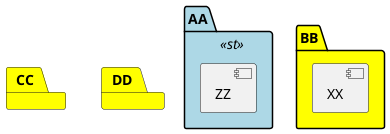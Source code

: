 {
  "sha1": "qxx5unxfg6sbs3j3wx5ftmaftlogo3e",
  "insertion": {
    "when": "2024-06-04T17:28:43.078Z",
    "user": "plantuml@gmail.com"
  }
}
@startuml
skinparam package {
    backgroundColor Yellow
    backgroundColor<<st>> LightBlue
}
package AA <<st>> {
  [ZZ]
}
package BB {
  [XX]
}
package CC {
}
package DD
@enduml
